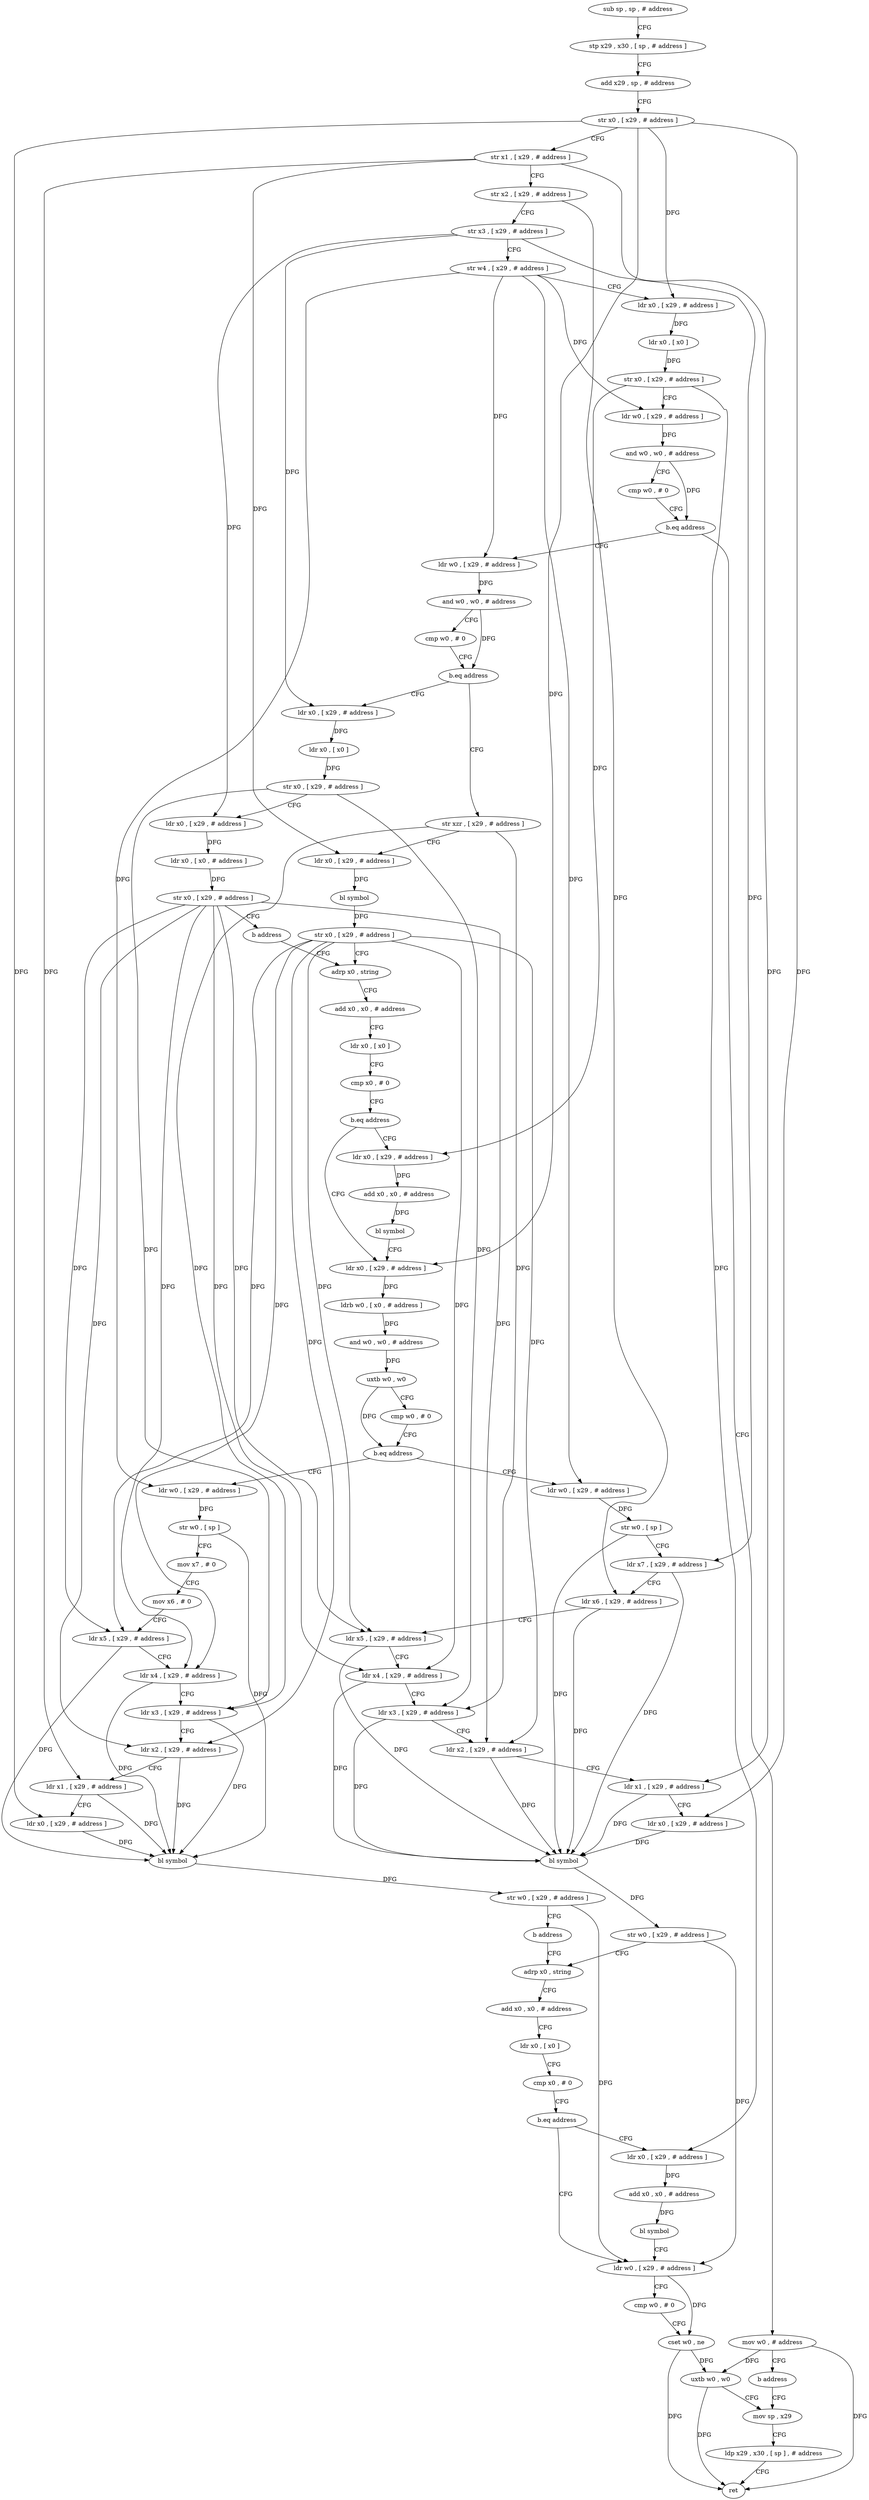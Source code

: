 digraph "func" {
"4306620" [label = "sub sp , sp , # address" ]
"4306624" [label = "stp x29 , x30 , [ sp , # address ]" ]
"4306628" [label = "add x29 , sp , # address" ]
"4306632" [label = "str x0 , [ x29 , # address ]" ]
"4306636" [label = "str x1 , [ x29 , # address ]" ]
"4306640" [label = "str x2 , [ x29 , # address ]" ]
"4306644" [label = "str x3 , [ x29 , # address ]" ]
"4306648" [label = "str w4 , [ x29 , # address ]" ]
"4306652" [label = "ldr x0 , [ x29 , # address ]" ]
"4306656" [label = "ldr x0 , [ x0 ]" ]
"4306660" [label = "str x0 , [ x29 , # address ]" ]
"4306664" [label = "ldr w0 , [ x29 , # address ]" ]
"4306668" [label = "and w0 , w0 , # address" ]
"4306672" [label = "cmp w0 , # 0" ]
"4306676" [label = "b.eq address" ]
"4306688" [label = "ldr w0 , [ x29 , # address ]" ]
"4306680" [label = "mov w0 , # address" ]
"4306692" [label = "and w0 , w0 , # address" ]
"4306696" [label = "cmp w0 , # 0" ]
"4306700" [label = "b.eq address" ]
"4306732" [label = "str xzr , [ x29 , # address ]" ]
"4306704" [label = "ldr x0 , [ x29 , # address ]" ]
"4306684" [label = "b address" ]
"4306952" [label = "mov sp , x29" ]
"4306736" [label = "ldr x0 , [ x29 , # address ]" ]
"4306740" [label = "bl symbol" ]
"4306744" [label = "str x0 , [ x29 , # address ]" ]
"4306748" [label = "adrp x0 , string" ]
"4306708" [label = "ldr x0 , [ x0 ]" ]
"4306712" [label = "str x0 , [ x29 , # address ]" ]
"4306716" [label = "ldr x0 , [ x29 , # address ]" ]
"4306720" [label = "ldr x0 , [ x0 , # address ]" ]
"4306724" [label = "str x0 , [ x29 , # address ]" ]
"4306728" [label = "b address" ]
"4306956" [label = "ldp x29 , x30 , [ sp ] , # address" ]
"4306960" [label = "ret" ]
"4306780" [label = "ldr x0 , [ x29 , # address ]" ]
"4306784" [label = "ldrb w0 , [ x0 , # address ]" ]
"4306788" [label = "and w0 , w0 , # address" ]
"4306792" [label = "uxtb w0 , w0" ]
"4306796" [label = "cmp w0 , # 0" ]
"4306800" [label = "b.eq address" ]
"4306856" [label = "ldr w0 , [ x29 , # address ]" ]
"4306804" [label = "ldr w0 , [ x29 , # address ]" ]
"4306768" [label = "ldr x0 , [ x29 , # address ]" ]
"4306772" [label = "add x0 , x0 , # address" ]
"4306776" [label = "bl symbol" ]
"4306752" [label = "add x0 , x0 , # address" ]
"4306756" [label = "ldr x0 , [ x0 ]" ]
"4306760" [label = "cmp x0 , # 0" ]
"4306764" [label = "b.eq address" ]
"4306860" [label = "str w0 , [ sp ]" ]
"4306864" [label = "ldr x7 , [ x29 , # address ]" ]
"4306868" [label = "ldr x6 , [ x29 , # address ]" ]
"4306872" [label = "ldr x5 , [ x29 , # address ]" ]
"4306876" [label = "ldr x4 , [ x29 , # address ]" ]
"4306880" [label = "ldr x3 , [ x29 , # address ]" ]
"4306884" [label = "ldr x2 , [ x29 , # address ]" ]
"4306888" [label = "ldr x1 , [ x29 , # address ]" ]
"4306892" [label = "ldr x0 , [ x29 , # address ]" ]
"4306896" [label = "bl symbol" ]
"4306900" [label = "str w0 , [ x29 , # address ]" ]
"4306904" [label = "adrp x0 , string" ]
"4306808" [label = "str w0 , [ sp ]" ]
"4306812" [label = "mov x7 , # 0" ]
"4306816" [label = "mov x6 , # 0" ]
"4306820" [label = "ldr x5 , [ x29 , # address ]" ]
"4306824" [label = "ldr x4 , [ x29 , # address ]" ]
"4306828" [label = "ldr x3 , [ x29 , # address ]" ]
"4306832" [label = "ldr x2 , [ x29 , # address ]" ]
"4306836" [label = "ldr x1 , [ x29 , # address ]" ]
"4306840" [label = "ldr x0 , [ x29 , # address ]" ]
"4306844" [label = "bl symbol" ]
"4306848" [label = "str w0 , [ x29 , # address ]" ]
"4306852" [label = "b address" ]
"4306936" [label = "ldr w0 , [ x29 , # address ]" ]
"4306940" [label = "cmp w0 , # 0" ]
"4306944" [label = "cset w0 , ne" ]
"4306948" [label = "uxtb w0 , w0" ]
"4306924" [label = "ldr x0 , [ x29 , # address ]" ]
"4306928" [label = "add x0 , x0 , # address" ]
"4306932" [label = "bl symbol" ]
"4306908" [label = "add x0 , x0 , # address" ]
"4306912" [label = "ldr x0 , [ x0 ]" ]
"4306916" [label = "cmp x0 , # 0" ]
"4306920" [label = "b.eq address" ]
"4306620" -> "4306624" [ label = "CFG" ]
"4306624" -> "4306628" [ label = "CFG" ]
"4306628" -> "4306632" [ label = "CFG" ]
"4306632" -> "4306636" [ label = "CFG" ]
"4306632" -> "4306652" [ label = "DFG" ]
"4306632" -> "4306780" [ label = "DFG" ]
"4306632" -> "4306892" [ label = "DFG" ]
"4306632" -> "4306840" [ label = "DFG" ]
"4306636" -> "4306640" [ label = "CFG" ]
"4306636" -> "4306736" [ label = "DFG" ]
"4306636" -> "4306888" [ label = "DFG" ]
"4306636" -> "4306836" [ label = "DFG" ]
"4306640" -> "4306644" [ label = "CFG" ]
"4306640" -> "4306868" [ label = "DFG" ]
"4306644" -> "4306648" [ label = "CFG" ]
"4306644" -> "4306704" [ label = "DFG" ]
"4306644" -> "4306716" [ label = "DFG" ]
"4306644" -> "4306864" [ label = "DFG" ]
"4306648" -> "4306652" [ label = "CFG" ]
"4306648" -> "4306664" [ label = "DFG" ]
"4306648" -> "4306688" [ label = "DFG" ]
"4306648" -> "4306856" [ label = "DFG" ]
"4306648" -> "4306804" [ label = "DFG" ]
"4306652" -> "4306656" [ label = "DFG" ]
"4306656" -> "4306660" [ label = "DFG" ]
"4306660" -> "4306664" [ label = "CFG" ]
"4306660" -> "4306768" [ label = "DFG" ]
"4306660" -> "4306924" [ label = "DFG" ]
"4306664" -> "4306668" [ label = "DFG" ]
"4306668" -> "4306672" [ label = "CFG" ]
"4306668" -> "4306676" [ label = "DFG" ]
"4306672" -> "4306676" [ label = "CFG" ]
"4306676" -> "4306688" [ label = "CFG" ]
"4306676" -> "4306680" [ label = "CFG" ]
"4306688" -> "4306692" [ label = "DFG" ]
"4306680" -> "4306684" [ label = "CFG" ]
"4306680" -> "4306960" [ label = "DFG" ]
"4306680" -> "4306948" [ label = "DFG" ]
"4306692" -> "4306696" [ label = "CFG" ]
"4306692" -> "4306700" [ label = "DFG" ]
"4306696" -> "4306700" [ label = "CFG" ]
"4306700" -> "4306732" [ label = "CFG" ]
"4306700" -> "4306704" [ label = "CFG" ]
"4306732" -> "4306736" [ label = "CFG" ]
"4306732" -> "4306880" [ label = "DFG" ]
"4306732" -> "4306828" [ label = "DFG" ]
"4306704" -> "4306708" [ label = "DFG" ]
"4306684" -> "4306952" [ label = "CFG" ]
"4306952" -> "4306956" [ label = "CFG" ]
"4306736" -> "4306740" [ label = "DFG" ]
"4306740" -> "4306744" [ label = "DFG" ]
"4306744" -> "4306748" [ label = "CFG" ]
"4306744" -> "4306872" [ label = "DFG" ]
"4306744" -> "4306876" [ label = "DFG" ]
"4306744" -> "4306884" [ label = "DFG" ]
"4306744" -> "4306820" [ label = "DFG" ]
"4306744" -> "4306824" [ label = "DFG" ]
"4306744" -> "4306832" [ label = "DFG" ]
"4306748" -> "4306752" [ label = "CFG" ]
"4306708" -> "4306712" [ label = "DFG" ]
"4306712" -> "4306716" [ label = "CFG" ]
"4306712" -> "4306880" [ label = "DFG" ]
"4306712" -> "4306828" [ label = "DFG" ]
"4306716" -> "4306720" [ label = "DFG" ]
"4306720" -> "4306724" [ label = "DFG" ]
"4306724" -> "4306728" [ label = "CFG" ]
"4306724" -> "4306872" [ label = "DFG" ]
"4306724" -> "4306876" [ label = "DFG" ]
"4306724" -> "4306884" [ label = "DFG" ]
"4306724" -> "4306820" [ label = "DFG" ]
"4306724" -> "4306824" [ label = "DFG" ]
"4306724" -> "4306832" [ label = "DFG" ]
"4306728" -> "4306748" [ label = "CFG" ]
"4306956" -> "4306960" [ label = "CFG" ]
"4306780" -> "4306784" [ label = "DFG" ]
"4306784" -> "4306788" [ label = "DFG" ]
"4306788" -> "4306792" [ label = "DFG" ]
"4306792" -> "4306796" [ label = "CFG" ]
"4306792" -> "4306800" [ label = "DFG" ]
"4306796" -> "4306800" [ label = "CFG" ]
"4306800" -> "4306856" [ label = "CFG" ]
"4306800" -> "4306804" [ label = "CFG" ]
"4306856" -> "4306860" [ label = "DFG" ]
"4306804" -> "4306808" [ label = "DFG" ]
"4306768" -> "4306772" [ label = "DFG" ]
"4306772" -> "4306776" [ label = "DFG" ]
"4306776" -> "4306780" [ label = "CFG" ]
"4306752" -> "4306756" [ label = "CFG" ]
"4306756" -> "4306760" [ label = "CFG" ]
"4306760" -> "4306764" [ label = "CFG" ]
"4306764" -> "4306780" [ label = "CFG" ]
"4306764" -> "4306768" [ label = "CFG" ]
"4306860" -> "4306864" [ label = "CFG" ]
"4306860" -> "4306896" [ label = "DFG" ]
"4306864" -> "4306868" [ label = "CFG" ]
"4306864" -> "4306896" [ label = "DFG" ]
"4306868" -> "4306872" [ label = "CFG" ]
"4306868" -> "4306896" [ label = "DFG" ]
"4306872" -> "4306876" [ label = "CFG" ]
"4306872" -> "4306896" [ label = "DFG" ]
"4306876" -> "4306880" [ label = "CFG" ]
"4306876" -> "4306896" [ label = "DFG" ]
"4306880" -> "4306884" [ label = "CFG" ]
"4306880" -> "4306896" [ label = "DFG" ]
"4306884" -> "4306888" [ label = "CFG" ]
"4306884" -> "4306896" [ label = "DFG" ]
"4306888" -> "4306892" [ label = "CFG" ]
"4306888" -> "4306896" [ label = "DFG" ]
"4306892" -> "4306896" [ label = "DFG" ]
"4306896" -> "4306900" [ label = "DFG" ]
"4306900" -> "4306904" [ label = "CFG" ]
"4306900" -> "4306936" [ label = "DFG" ]
"4306904" -> "4306908" [ label = "CFG" ]
"4306808" -> "4306812" [ label = "CFG" ]
"4306808" -> "4306844" [ label = "DFG" ]
"4306812" -> "4306816" [ label = "CFG" ]
"4306816" -> "4306820" [ label = "CFG" ]
"4306820" -> "4306824" [ label = "CFG" ]
"4306820" -> "4306844" [ label = "DFG" ]
"4306824" -> "4306828" [ label = "CFG" ]
"4306824" -> "4306844" [ label = "DFG" ]
"4306828" -> "4306832" [ label = "CFG" ]
"4306828" -> "4306844" [ label = "DFG" ]
"4306832" -> "4306836" [ label = "CFG" ]
"4306832" -> "4306844" [ label = "DFG" ]
"4306836" -> "4306840" [ label = "CFG" ]
"4306836" -> "4306844" [ label = "DFG" ]
"4306840" -> "4306844" [ label = "DFG" ]
"4306844" -> "4306848" [ label = "DFG" ]
"4306848" -> "4306852" [ label = "CFG" ]
"4306848" -> "4306936" [ label = "DFG" ]
"4306852" -> "4306904" [ label = "CFG" ]
"4306936" -> "4306940" [ label = "CFG" ]
"4306936" -> "4306944" [ label = "DFG" ]
"4306940" -> "4306944" [ label = "CFG" ]
"4306944" -> "4306948" [ label = "DFG" ]
"4306944" -> "4306960" [ label = "DFG" ]
"4306948" -> "4306952" [ label = "CFG" ]
"4306948" -> "4306960" [ label = "DFG" ]
"4306924" -> "4306928" [ label = "DFG" ]
"4306928" -> "4306932" [ label = "DFG" ]
"4306932" -> "4306936" [ label = "CFG" ]
"4306908" -> "4306912" [ label = "CFG" ]
"4306912" -> "4306916" [ label = "CFG" ]
"4306916" -> "4306920" [ label = "CFG" ]
"4306920" -> "4306936" [ label = "CFG" ]
"4306920" -> "4306924" [ label = "CFG" ]
}
